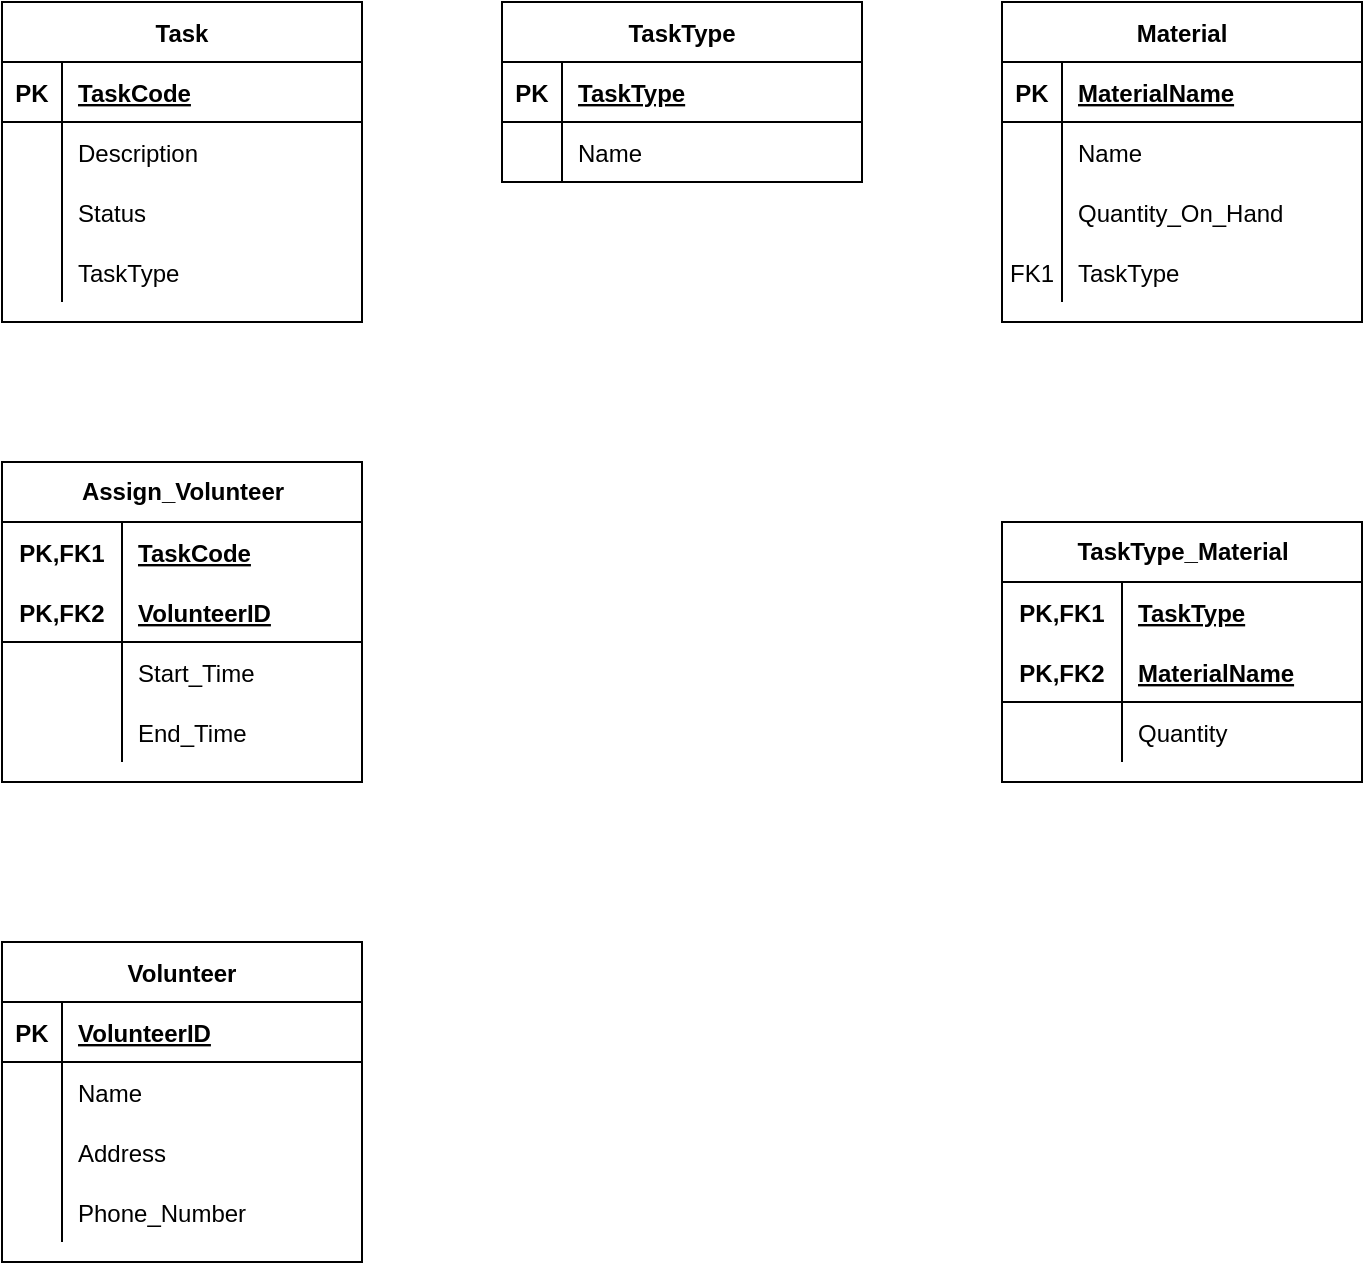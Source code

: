 <mxfile version="14.4.6" type="github">
  <diagram id="HHXSK3o_tv45SCZcJJK3" name="Page-1">
    <mxGraphModel dx="1172" dy="711" grid="1" gridSize="10" guides="1" tooltips="1" connect="1" arrows="1" fold="1" page="1" pageScale="1" pageWidth="850" pageHeight="1100" math="0" shadow="0">
      <root>
        <mxCell id="0" />
        <mxCell id="1" parent="0" />
        <mxCell id="iloRIecj1R1N4f3OYF-m-1" value="Task" style="shape=table;startSize=30;container=1;collapsible=1;childLayout=tableLayout;fixedRows=1;rowLines=0;fontStyle=1;align=center;resizeLast=1;" vertex="1" parent="1">
          <mxGeometry x="50" y="10" width="180" height="160" as="geometry" />
        </mxCell>
        <mxCell id="iloRIecj1R1N4f3OYF-m-2" value="" style="shape=partialRectangle;collapsible=0;dropTarget=0;pointerEvents=0;fillColor=none;top=0;left=0;bottom=1;right=0;points=[[0,0.5],[1,0.5]];portConstraint=eastwest;" vertex="1" parent="iloRIecj1R1N4f3OYF-m-1">
          <mxGeometry y="30" width="180" height="30" as="geometry" />
        </mxCell>
        <mxCell id="iloRIecj1R1N4f3OYF-m-3" value="PK" style="shape=partialRectangle;connectable=0;fillColor=none;top=0;left=0;bottom=0;right=0;fontStyle=1;overflow=hidden;" vertex="1" parent="iloRIecj1R1N4f3OYF-m-2">
          <mxGeometry width="30" height="30" as="geometry" />
        </mxCell>
        <mxCell id="iloRIecj1R1N4f3OYF-m-4" value="TaskCode" style="shape=partialRectangle;connectable=0;fillColor=none;top=0;left=0;bottom=0;right=0;align=left;spacingLeft=6;fontStyle=5;overflow=hidden;" vertex="1" parent="iloRIecj1R1N4f3OYF-m-2">
          <mxGeometry x="30" width="150" height="30" as="geometry" />
        </mxCell>
        <mxCell id="iloRIecj1R1N4f3OYF-m-5" value="" style="shape=partialRectangle;collapsible=0;dropTarget=0;pointerEvents=0;fillColor=none;top=0;left=0;bottom=0;right=0;points=[[0,0.5],[1,0.5]];portConstraint=eastwest;" vertex="1" parent="iloRIecj1R1N4f3OYF-m-1">
          <mxGeometry y="60" width="180" height="30" as="geometry" />
        </mxCell>
        <mxCell id="iloRIecj1R1N4f3OYF-m-6" value="" style="shape=partialRectangle;connectable=0;fillColor=none;top=0;left=0;bottom=0;right=0;editable=1;overflow=hidden;" vertex="1" parent="iloRIecj1R1N4f3OYF-m-5">
          <mxGeometry width="30" height="30" as="geometry" />
        </mxCell>
        <mxCell id="iloRIecj1R1N4f3OYF-m-7" value="Description" style="shape=partialRectangle;connectable=0;fillColor=none;top=0;left=0;bottom=0;right=0;align=left;spacingLeft=6;overflow=hidden;" vertex="1" parent="iloRIecj1R1N4f3OYF-m-5">
          <mxGeometry x="30" width="150" height="30" as="geometry" />
        </mxCell>
        <mxCell id="iloRIecj1R1N4f3OYF-m-8" value="" style="shape=partialRectangle;collapsible=0;dropTarget=0;pointerEvents=0;fillColor=none;top=0;left=0;bottom=0;right=0;points=[[0,0.5],[1,0.5]];portConstraint=eastwest;" vertex="1" parent="iloRIecj1R1N4f3OYF-m-1">
          <mxGeometry y="90" width="180" height="30" as="geometry" />
        </mxCell>
        <mxCell id="iloRIecj1R1N4f3OYF-m-9" value="" style="shape=partialRectangle;connectable=0;fillColor=none;top=0;left=0;bottom=0;right=0;editable=1;overflow=hidden;" vertex="1" parent="iloRIecj1R1N4f3OYF-m-8">
          <mxGeometry width="30" height="30" as="geometry" />
        </mxCell>
        <mxCell id="iloRIecj1R1N4f3OYF-m-10" value="Status" style="shape=partialRectangle;connectable=0;fillColor=none;top=0;left=0;bottom=0;right=0;align=left;spacingLeft=6;overflow=hidden;" vertex="1" parent="iloRIecj1R1N4f3OYF-m-8">
          <mxGeometry x="30" width="150" height="30" as="geometry" />
        </mxCell>
        <mxCell id="iloRIecj1R1N4f3OYF-m-11" value="" style="shape=partialRectangle;collapsible=0;dropTarget=0;pointerEvents=0;fillColor=none;top=0;left=0;bottom=0;right=0;points=[[0,0.5],[1,0.5]];portConstraint=eastwest;" vertex="1" parent="iloRIecj1R1N4f3OYF-m-1">
          <mxGeometry y="120" width="180" height="30" as="geometry" />
        </mxCell>
        <mxCell id="iloRIecj1R1N4f3OYF-m-12" value="" style="shape=partialRectangle;connectable=0;fillColor=none;top=0;left=0;bottom=0;right=0;editable=1;overflow=hidden;" vertex="1" parent="iloRIecj1R1N4f3OYF-m-11">
          <mxGeometry width="30" height="30" as="geometry" />
        </mxCell>
        <mxCell id="iloRIecj1R1N4f3OYF-m-13" value="TaskType" style="shape=partialRectangle;connectable=0;fillColor=none;top=0;left=0;bottom=0;right=0;align=left;spacingLeft=6;overflow=hidden;" vertex="1" parent="iloRIecj1R1N4f3OYF-m-11">
          <mxGeometry x="30" width="150" height="30" as="geometry" />
        </mxCell>
        <mxCell id="iloRIecj1R1N4f3OYF-m-14" value="Material" style="shape=table;startSize=30;container=1;collapsible=1;childLayout=tableLayout;fixedRows=1;rowLines=0;fontStyle=1;align=center;resizeLast=1;" vertex="1" parent="1">
          <mxGeometry x="550" y="10" width="180" height="160" as="geometry" />
        </mxCell>
        <mxCell id="iloRIecj1R1N4f3OYF-m-15" value="" style="shape=partialRectangle;collapsible=0;dropTarget=0;pointerEvents=0;fillColor=none;top=0;left=0;bottom=1;right=0;points=[[0,0.5],[1,0.5]];portConstraint=eastwest;" vertex="1" parent="iloRIecj1R1N4f3OYF-m-14">
          <mxGeometry y="30" width="180" height="30" as="geometry" />
        </mxCell>
        <mxCell id="iloRIecj1R1N4f3OYF-m-16" value="PK" style="shape=partialRectangle;connectable=0;fillColor=none;top=0;left=0;bottom=0;right=0;fontStyle=1;overflow=hidden;" vertex="1" parent="iloRIecj1R1N4f3OYF-m-15">
          <mxGeometry width="30" height="30" as="geometry" />
        </mxCell>
        <mxCell id="iloRIecj1R1N4f3OYF-m-17" value="MaterialName" style="shape=partialRectangle;connectable=0;fillColor=none;top=0;left=0;bottom=0;right=0;align=left;spacingLeft=6;fontStyle=5;overflow=hidden;" vertex="1" parent="iloRIecj1R1N4f3OYF-m-15">
          <mxGeometry x="30" width="150" height="30" as="geometry" />
        </mxCell>
        <mxCell id="iloRIecj1R1N4f3OYF-m-18" value="" style="shape=partialRectangle;collapsible=0;dropTarget=0;pointerEvents=0;fillColor=none;top=0;left=0;bottom=0;right=0;points=[[0,0.5],[1,0.5]];portConstraint=eastwest;" vertex="1" parent="iloRIecj1R1N4f3OYF-m-14">
          <mxGeometry y="60" width="180" height="30" as="geometry" />
        </mxCell>
        <mxCell id="iloRIecj1R1N4f3OYF-m-19" value="" style="shape=partialRectangle;connectable=0;fillColor=none;top=0;left=0;bottom=0;right=0;editable=1;overflow=hidden;" vertex="1" parent="iloRIecj1R1N4f3OYF-m-18">
          <mxGeometry width="30" height="30" as="geometry" />
        </mxCell>
        <mxCell id="iloRIecj1R1N4f3OYF-m-20" value="Name" style="shape=partialRectangle;connectable=0;fillColor=none;top=0;left=0;bottom=0;right=0;align=left;spacingLeft=6;overflow=hidden;" vertex="1" parent="iloRIecj1R1N4f3OYF-m-18">
          <mxGeometry x="30" width="150" height="30" as="geometry" />
        </mxCell>
        <mxCell id="iloRIecj1R1N4f3OYF-m-21" value="" style="shape=partialRectangle;collapsible=0;dropTarget=0;pointerEvents=0;fillColor=none;top=0;left=0;bottom=0;right=0;points=[[0,0.5],[1,0.5]];portConstraint=eastwest;" vertex="1" parent="iloRIecj1R1N4f3OYF-m-14">
          <mxGeometry y="90" width="180" height="30" as="geometry" />
        </mxCell>
        <mxCell id="iloRIecj1R1N4f3OYF-m-22" value="" style="shape=partialRectangle;connectable=0;fillColor=none;top=0;left=0;bottom=0;right=0;editable=1;overflow=hidden;" vertex="1" parent="iloRIecj1R1N4f3OYF-m-21">
          <mxGeometry width="30" height="30" as="geometry" />
        </mxCell>
        <mxCell id="iloRIecj1R1N4f3OYF-m-23" value="Quantity_On_Hand" style="shape=partialRectangle;connectable=0;fillColor=none;top=0;left=0;bottom=0;right=0;align=left;spacingLeft=6;overflow=hidden;" vertex="1" parent="iloRIecj1R1N4f3OYF-m-21">
          <mxGeometry x="30" width="150" height="30" as="geometry" />
        </mxCell>
        <mxCell id="iloRIecj1R1N4f3OYF-m-24" value="" style="shape=partialRectangle;collapsible=0;dropTarget=0;pointerEvents=0;fillColor=none;top=0;left=0;bottom=0;right=0;points=[[0,0.5],[1,0.5]];portConstraint=eastwest;" vertex="1" parent="iloRIecj1R1N4f3OYF-m-14">
          <mxGeometry y="120" width="180" height="30" as="geometry" />
        </mxCell>
        <mxCell id="iloRIecj1R1N4f3OYF-m-25" value="FK1" style="shape=partialRectangle;connectable=0;fillColor=none;top=0;left=0;bottom=0;right=0;editable=1;overflow=hidden;" vertex="1" parent="iloRIecj1R1N4f3OYF-m-24">
          <mxGeometry width="30" height="30" as="geometry" />
        </mxCell>
        <mxCell id="iloRIecj1R1N4f3OYF-m-26" value="TaskType" style="shape=partialRectangle;connectable=0;fillColor=none;top=0;left=0;bottom=0;right=0;align=left;spacingLeft=6;overflow=hidden;" vertex="1" parent="iloRIecj1R1N4f3OYF-m-24">
          <mxGeometry x="30" width="150" height="30" as="geometry" />
        </mxCell>
        <mxCell id="iloRIecj1R1N4f3OYF-m-27" value="TaskType" style="shape=table;startSize=30;container=1;collapsible=1;childLayout=tableLayout;fixedRows=1;rowLines=0;fontStyle=1;align=center;resizeLast=1;" vertex="1" parent="1">
          <mxGeometry x="300" y="10" width="180" height="90" as="geometry" />
        </mxCell>
        <mxCell id="iloRIecj1R1N4f3OYF-m-28" value="" style="shape=partialRectangle;collapsible=0;dropTarget=0;pointerEvents=0;fillColor=none;top=0;left=0;bottom=1;right=0;points=[[0,0.5],[1,0.5]];portConstraint=eastwest;" vertex="1" parent="iloRIecj1R1N4f3OYF-m-27">
          <mxGeometry y="30" width="180" height="30" as="geometry" />
        </mxCell>
        <mxCell id="iloRIecj1R1N4f3OYF-m-29" value="PK" style="shape=partialRectangle;connectable=0;fillColor=none;top=0;left=0;bottom=0;right=0;fontStyle=1;overflow=hidden;" vertex="1" parent="iloRIecj1R1N4f3OYF-m-28">
          <mxGeometry width="30" height="30" as="geometry" />
        </mxCell>
        <mxCell id="iloRIecj1R1N4f3OYF-m-30" value="TaskType" style="shape=partialRectangle;connectable=0;fillColor=none;top=0;left=0;bottom=0;right=0;align=left;spacingLeft=6;fontStyle=5;overflow=hidden;" vertex="1" parent="iloRIecj1R1N4f3OYF-m-28">
          <mxGeometry x="30" width="150" height="30" as="geometry" />
        </mxCell>
        <mxCell id="iloRIecj1R1N4f3OYF-m-31" value="" style="shape=partialRectangle;collapsible=0;dropTarget=0;pointerEvents=0;fillColor=none;top=0;left=0;bottom=0;right=0;points=[[0,0.5],[1,0.5]];portConstraint=eastwest;" vertex="1" parent="iloRIecj1R1N4f3OYF-m-27">
          <mxGeometry y="60" width="180" height="30" as="geometry" />
        </mxCell>
        <mxCell id="iloRIecj1R1N4f3OYF-m-32" value="" style="shape=partialRectangle;connectable=0;fillColor=none;top=0;left=0;bottom=0;right=0;editable=1;overflow=hidden;" vertex="1" parent="iloRIecj1R1N4f3OYF-m-31">
          <mxGeometry width="30" height="30" as="geometry" />
        </mxCell>
        <mxCell id="iloRIecj1R1N4f3OYF-m-33" value="Name" style="shape=partialRectangle;connectable=0;fillColor=none;top=0;left=0;bottom=0;right=0;align=left;spacingLeft=6;overflow=hidden;" vertex="1" parent="iloRIecj1R1N4f3OYF-m-31">
          <mxGeometry x="30" width="150" height="30" as="geometry" />
        </mxCell>
        <mxCell id="iloRIecj1R1N4f3OYF-m-66" value="Volunteer" style="shape=table;startSize=30;container=1;collapsible=1;childLayout=tableLayout;fixedRows=1;rowLines=0;fontStyle=1;align=center;resizeLast=1;" vertex="1" parent="1">
          <mxGeometry x="50" y="480" width="180" height="160" as="geometry" />
        </mxCell>
        <mxCell id="iloRIecj1R1N4f3OYF-m-67" value="" style="shape=partialRectangle;collapsible=0;dropTarget=0;pointerEvents=0;fillColor=none;top=0;left=0;bottom=1;right=0;points=[[0,0.5],[1,0.5]];portConstraint=eastwest;" vertex="1" parent="iloRIecj1R1N4f3OYF-m-66">
          <mxGeometry y="30" width="180" height="30" as="geometry" />
        </mxCell>
        <mxCell id="iloRIecj1R1N4f3OYF-m-68" value="PK" style="shape=partialRectangle;connectable=0;fillColor=none;top=0;left=0;bottom=0;right=0;fontStyle=1;overflow=hidden;" vertex="1" parent="iloRIecj1R1N4f3OYF-m-67">
          <mxGeometry width="30" height="30" as="geometry" />
        </mxCell>
        <mxCell id="iloRIecj1R1N4f3OYF-m-69" value="VolunteerID" style="shape=partialRectangle;connectable=0;fillColor=none;top=0;left=0;bottom=0;right=0;align=left;spacingLeft=6;fontStyle=5;overflow=hidden;" vertex="1" parent="iloRIecj1R1N4f3OYF-m-67">
          <mxGeometry x="30" width="150" height="30" as="geometry" />
        </mxCell>
        <mxCell id="iloRIecj1R1N4f3OYF-m-70" value="" style="shape=partialRectangle;collapsible=0;dropTarget=0;pointerEvents=0;fillColor=none;top=0;left=0;bottom=0;right=0;points=[[0,0.5],[1,0.5]];portConstraint=eastwest;" vertex="1" parent="iloRIecj1R1N4f3OYF-m-66">
          <mxGeometry y="60" width="180" height="30" as="geometry" />
        </mxCell>
        <mxCell id="iloRIecj1R1N4f3OYF-m-71" value="" style="shape=partialRectangle;connectable=0;fillColor=none;top=0;left=0;bottom=0;right=0;editable=1;overflow=hidden;" vertex="1" parent="iloRIecj1R1N4f3OYF-m-70">
          <mxGeometry width="30" height="30" as="geometry" />
        </mxCell>
        <mxCell id="iloRIecj1R1N4f3OYF-m-72" value="Name" style="shape=partialRectangle;connectable=0;fillColor=none;top=0;left=0;bottom=0;right=0;align=left;spacingLeft=6;overflow=hidden;" vertex="1" parent="iloRIecj1R1N4f3OYF-m-70">
          <mxGeometry x="30" width="150" height="30" as="geometry" />
        </mxCell>
        <mxCell id="iloRIecj1R1N4f3OYF-m-73" value="" style="shape=partialRectangle;collapsible=0;dropTarget=0;pointerEvents=0;fillColor=none;top=0;left=0;bottom=0;right=0;points=[[0,0.5],[1,0.5]];portConstraint=eastwest;" vertex="1" parent="iloRIecj1R1N4f3OYF-m-66">
          <mxGeometry y="90" width="180" height="30" as="geometry" />
        </mxCell>
        <mxCell id="iloRIecj1R1N4f3OYF-m-74" value="" style="shape=partialRectangle;connectable=0;fillColor=none;top=0;left=0;bottom=0;right=0;editable=1;overflow=hidden;" vertex="1" parent="iloRIecj1R1N4f3OYF-m-73">
          <mxGeometry width="30" height="30" as="geometry" />
        </mxCell>
        <mxCell id="iloRIecj1R1N4f3OYF-m-75" value="Address" style="shape=partialRectangle;connectable=0;fillColor=none;top=0;left=0;bottom=0;right=0;align=left;spacingLeft=6;overflow=hidden;" vertex="1" parent="iloRIecj1R1N4f3OYF-m-73">
          <mxGeometry x="30" width="150" height="30" as="geometry" />
        </mxCell>
        <mxCell id="iloRIecj1R1N4f3OYF-m-76" value="" style="shape=partialRectangle;collapsible=0;dropTarget=0;pointerEvents=0;fillColor=none;top=0;left=0;bottom=0;right=0;points=[[0,0.5],[1,0.5]];portConstraint=eastwest;" vertex="1" parent="iloRIecj1R1N4f3OYF-m-66">
          <mxGeometry y="120" width="180" height="30" as="geometry" />
        </mxCell>
        <mxCell id="iloRIecj1R1N4f3OYF-m-77" value="" style="shape=partialRectangle;connectable=0;fillColor=none;top=0;left=0;bottom=0;right=0;editable=1;overflow=hidden;" vertex="1" parent="iloRIecj1R1N4f3OYF-m-76">
          <mxGeometry width="30" height="30" as="geometry" />
        </mxCell>
        <mxCell id="iloRIecj1R1N4f3OYF-m-78" value="Phone_Number" style="shape=partialRectangle;connectable=0;fillColor=none;top=0;left=0;bottom=0;right=0;align=left;spacingLeft=6;overflow=hidden;" vertex="1" parent="iloRIecj1R1N4f3OYF-m-76">
          <mxGeometry x="30" width="150" height="30" as="geometry" />
        </mxCell>
        <mxCell id="iloRIecj1R1N4f3OYF-m-92" value="Assign_Volunteer" style="shape=table;startSize=30;container=1;collapsible=1;childLayout=tableLayout;fixedRows=1;rowLines=0;fontStyle=1;align=center;resizeLast=1;html=1;" vertex="1" parent="1">
          <mxGeometry x="50" y="240" width="180" height="160" as="geometry" />
        </mxCell>
        <mxCell id="iloRIecj1R1N4f3OYF-m-93" value="" style="shape=partialRectangle;collapsible=0;dropTarget=0;pointerEvents=0;fillColor=none;top=0;left=0;bottom=0;right=0;points=[[0,0.5],[1,0.5]];portConstraint=eastwest;" vertex="1" parent="iloRIecj1R1N4f3OYF-m-92">
          <mxGeometry y="30" width="180" height="30" as="geometry" />
        </mxCell>
        <mxCell id="iloRIecj1R1N4f3OYF-m-94" value="PK,FK1" style="shape=partialRectangle;connectable=0;fillColor=none;top=0;left=0;bottom=0;right=0;fontStyle=1;overflow=hidden;" vertex="1" parent="iloRIecj1R1N4f3OYF-m-93">
          <mxGeometry width="60" height="30" as="geometry" />
        </mxCell>
        <mxCell id="iloRIecj1R1N4f3OYF-m-95" value="TaskCode" style="shape=partialRectangle;connectable=0;fillColor=none;top=0;left=0;bottom=0;right=0;align=left;spacingLeft=6;fontStyle=5;overflow=hidden;" vertex="1" parent="iloRIecj1R1N4f3OYF-m-93">
          <mxGeometry x="60" width="120" height="30" as="geometry" />
        </mxCell>
        <mxCell id="iloRIecj1R1N4f3OYF-m-96" value="" style="shape=partialRectangle;collapsible=0;dropTarget=0;pointerEvents=0;fillColor=none;top=0;left=0;bottom=1;right=0;points=[[0,0.5],[1,0.5]];portConstraint=eastwest;" vertex="1" parent="iloRIecj1R1N4f3OYF-m-92">
          <mxGeometry y="60" width="180" height="30" as="geometry" />
        </mxCell>
        <mxCell id="iloRIecj1R1N4f3OYF-m-97" value="PK,FK2" style="shape=partialRectangle;connectable=0;fillColor=none;top=0;left=0;bottom=0;right=0;fontStyle=1;overflow=hidden;" vertex="1" parent="iloRIecj1R1N4f3OYF-m-96">
          <mxGeometry width="60" height="30" as="geometry" />
        </mxCell>
        <mxCell id="iloRIecj1R1N4f3OYF-m-98" value="VolunteerID" style="shape=partialRectangle;connectable=0;fillColor=none;top=0;left=0;bottom=0;right=0;align=left;spacingLeft=6;fontStyle=5;overflow=hidden;" vertex="1" parent="iloRIecj1R1N4f3OYF-m-96">
          <mxGeometry x="60" width="120" height="30" as="geometry" />
        </mxCell>
        <mxCell id="iloRIecj1R1N4f3OYF-m-99" value="" style="shape=partialRectangle;collapsible=0;dropTarget=0;pointerEvents=0;fillColor=none;top=0;left=0;bottom=0;right=0;points=[[0,0.5],[1,0.5]];portConstraint=eastwest;" vertex="1" parent="iloRIecj1R1N4f3OYF-m-92">
          <mxGeometry y="90" width="180" height="30" as="geometry" />
        </mxCell>
        <mxCell id="iloRIecj1R1N4f3OYF-m-100" value="" style="shape=partialRectangle;connectable=0;fillColor=none;top=0;left=0;bottom=0;right=0;editable=1;overflow=hidden;" vertex="1" parent="iloRIecj1R1N4f3OYF-m-99">
          <mxGeometry width="60" height="30" as="geometry" />
        </mxCell>
        <mxCell id="iloRIecj1R1N4f3OYF-m-101" value="Start_Time" style="shape=partialRectangle;connectable=0;fillColor=none;top=0;left=0;bottom=0;right=0;align=left;spacingLeft=6;overflow=hidden;" vertex="1" parent="iloRIecj1R1N4f3OYF-m-99">
          <mxGeometry x="60" width="120" height="30" as="geometry" />
        </mxCell>
        <mxCell id="iloRIecj1R1N4f3OYF-m-102" value="" style="shape=partialRectangle;collapsible=0;dropTarget=0;pointerEvents=0;fillColor=none;top=0;left=0;bottom=0;right=0;points=[[0,0.5],[1,0.5]];portConstraint=eastwest;" vertex="1" parent="iloRIecj1R1N4f3OYF-m-92">
          <mxGeometry y="120" width="180" height="30" as="geometry" />
        </mxCell>
        <mxCell id="iloRIecj1R1N4f3OYF-m-103" value="" style="shape=partialRectangle;connectable=0;fillColor=none;top=0;left=0;bottom=0;right=0;editable=1;overflow=hidden;" vertex="1" parent="iloRIecj1R1N4f3OYF-m-102">
          <mxGeometry width="60" height="30" as="geometry" />
        </mxCell>
        <mxCell id="iloRIecj1R1N4f3OYF-m-104" value="End_Time" style="shape=partialRectangle;connectable=0;fillColor=none;top=0;left=0;bottom=0;right=0;align=left;spacingLeft=6;overflow=hidden;" vertex="1" parent="iloRIecj1R1N4f3OYF-m-102">
          <mxGeometry x="60" width="120" height="30" as="geometry" />
        </mxCell>
        <mxCell id="iloRIecj1R1N4f3OYF-m-105" value="TaskType_Material" style="shape=table;startSize=30;container=1;collapsible=1;childLayout=tableLayout;fixedRows=1;rowLines=0;fontStyle=1;align=center;resizeLast=1;html=1;" vertex="1" parent="1">
          <mxGeometry x="550" y="270" width="180" height="130" as="geometry" />
        </mxCell>
        <mxCell id="iloRIecj1R1N4f3OYF-m-106" value="" style="shape=partialRectangle;collapsible=0;dropTarget=0;pointerEvents=0;fillColor=none;top=0;left=0;bottom=0;right=0;points=[[0,0.5],[1,0.5]];portConstraint=eastwest;" vertex="1" parent="iloRIecj1R1N4f3OYF-m-105">
          <mxGeometry y="30" width="180" height="30" as="geometry" />
        </mxCell>
        <mxCell id="iloRIecj1R1N4f3OYF-m-107" value="PK,FK1" style="shape=partialRectangle;connectable=0;fillColor=none;top=0;left=0;bottom=0;right=0;fontStyle=1;overflow=hidden;" vertex="1" parent="iloRIecj1R1N4f3OYF-m-106">
          <mxGeometry width="60" height="30" as="geometry" />
        </mxCell>
        <mxCell id="iloRIecj1R1N4f3OYF-m-108" value="TaskType" style="shape=partialRectangle;connectable=0;fillColor=none;top=0;left=0;bottom=0;right=0;align=left;spacingLeft=6;fontStyle=5;overflow=hidden;" vertex="1" parent="iloRIecj1R1N4f3OYF-m-106">
          <mxGeometry x="60" width="120" height="30" as="geometry" />
        </mxCell>
        <mxCell id="iloRIecj1R1N4f3OYF-m-109" value="" style="shape=partialRectangle;collapsible=0;dropTarget=0;pointerEvents=0;fillColor=none;top=0;left=0;bottom=1;right=0;points=[[0,0.5],[1,0.5]];portConstraint=eastwest;" vertex="1" parent="iloRIecj1R1N4f3OYF-m-105">
          <mxGeometry y="60" width="180" height="30" as="geometry" />
        </mxCell>
        <mxCell id="iloRIecj1R1N4f3OYF-m-110" value="PK,FK2" style="shape=partialRectangle;connectable=0;fillColor=none;top=0;left=0;bottom=0;right=0;fontStyle=1;overflow=hidden;" vertex="1" parent="iloRIecj1R1N4f3OYF-m-109">
          <mxGeometry width="60" height="30" as="geometry" />
        </mxCell>
        <mxCell id="iloRIecj1R1N4f3OYF-m-111" value="MaterialName" style="shape=partialRectangle;connectable=0;fillColor=none;top=0;left=0;bottom=0;right=0;align=left;spacingLeft=6;fontStyle=5;overflow=hidden;" vertex="1" parent="iloRIecj1R1N4f3OYF-m-109">
          <mxGeometry x="60" width="120" height="30" as="geometry" />
        </mxCell>
        <mxCell id="iloRIecj1R1N4f3OYF-m-112" value="" style="shape=partialRectangle;collapsible=0;dropTarget=0;pointerEvents=0;fillColor=none;top=0;left=0;bottom=0;right=0;points=[[0,0.5],[1,0.5]];portConstraint=eastwest;" vertex="1" parent="iloRIecj1R1N4f3OYF-m-105">
          <mxGeometry y="90" width="180" height="30" as="geometry" />
        </mxCell>
        <mxCell id="iloRIecj1R1N4f3OYF-m-113" value="" style="shape=partialRectangle;connectable=0;fillColor=none;top=0;left=0;bottom=0;right=0;editable=1;overflow=hidden;" vertex="1" parent="iloRIecj1R1N4f3OYF-m-112">
          <mxGeometry width="60" height="30" as="geometry" />
        </mxCell>
        <mxCell id="iloRIecj1R1N4f3OYF-m-114" value="Quantity" style="shape=partialRectangle;connectable=0;fillColor=none;top=0;left=0;bottom=0;right=0;align=left;spacingLeft=6;overflow=hidden;" vertex="1" parent="iloRIecj1R1N4f3OYF-m-112">
          <mxGeometry x="60" width="120" height="30" as="geometry" />
        </mxCell>
      </root>
    </mxGraphModel>
  </diagram>
</mxfile>
